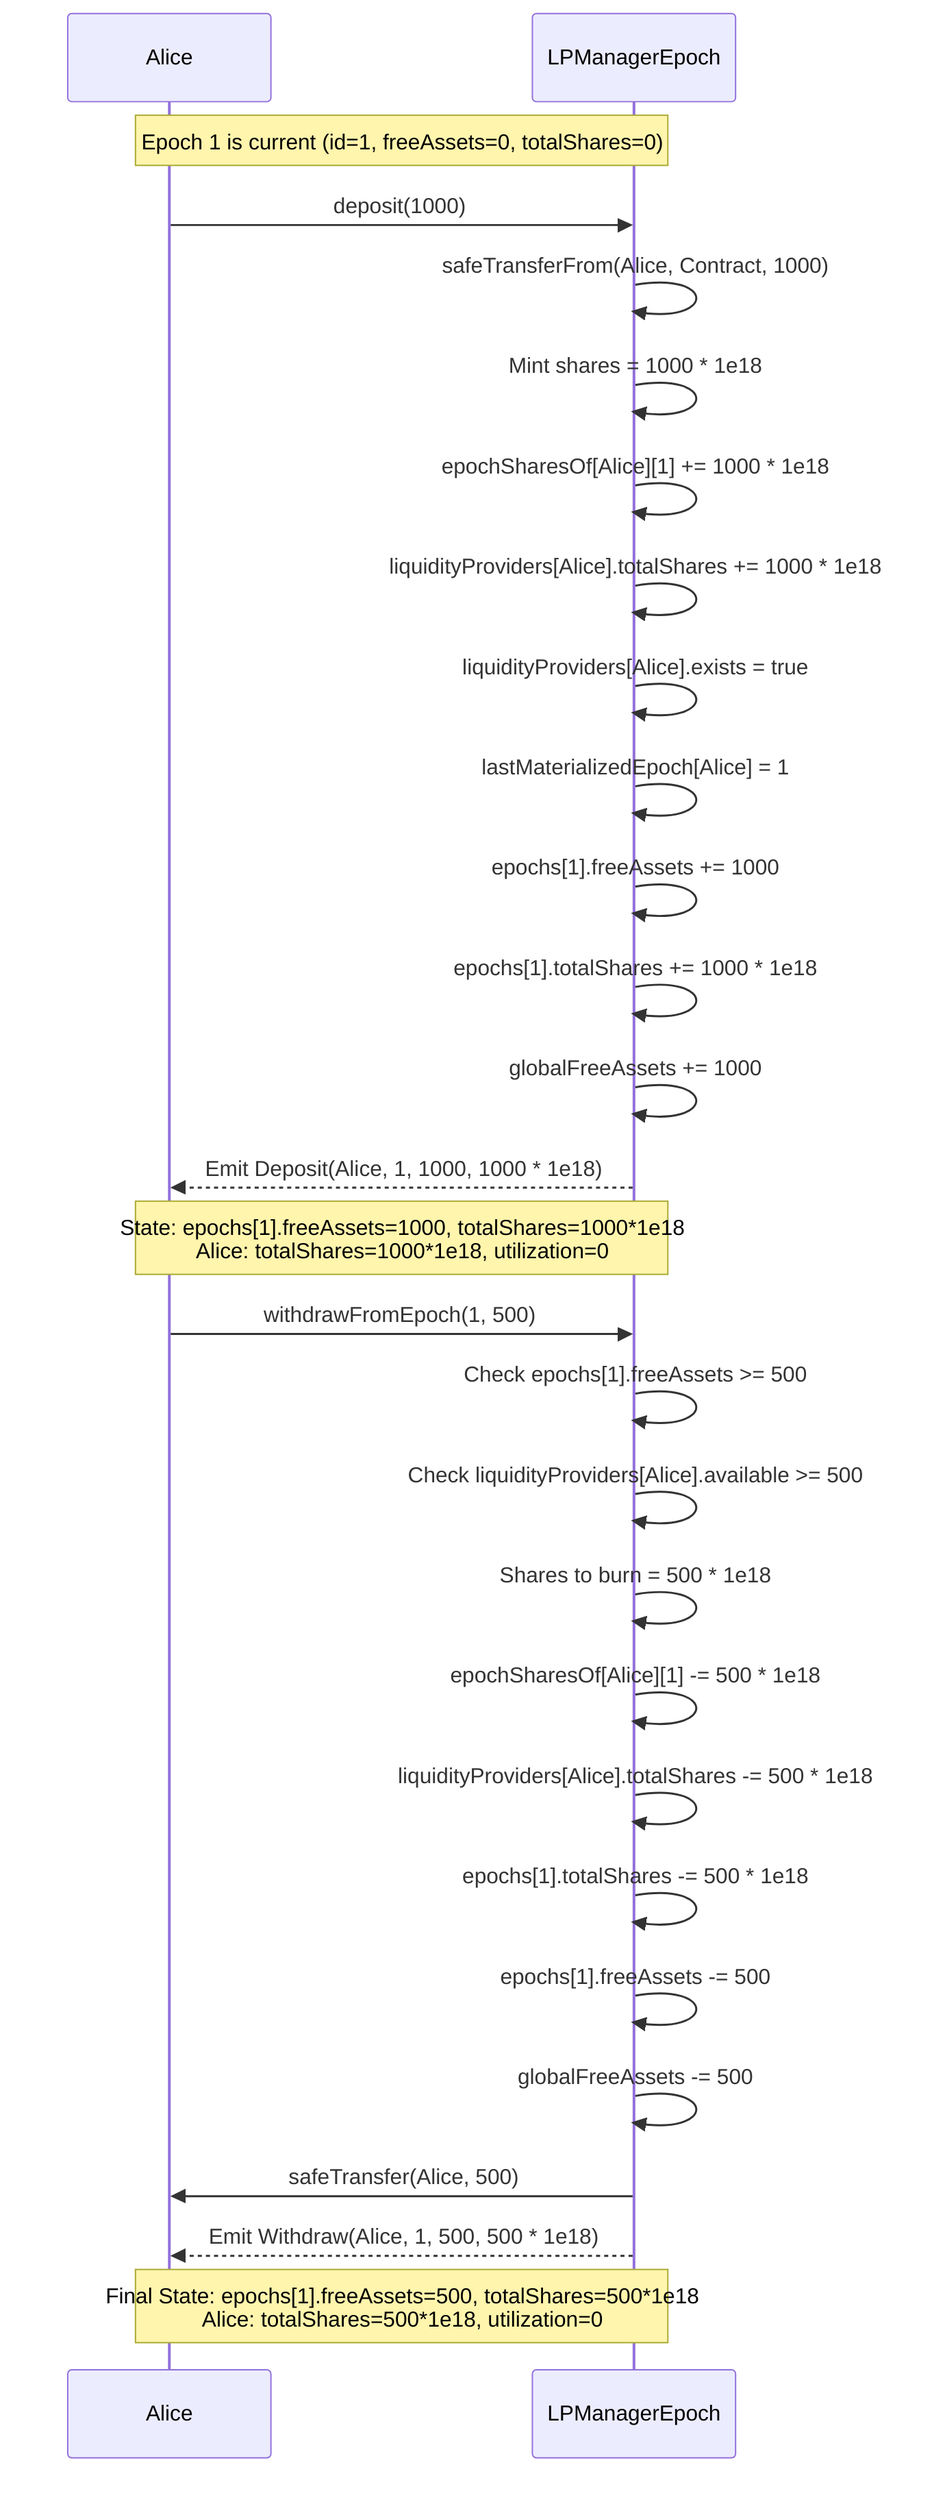 sequenceDiagram
    participant Alice
    participant Contract as LPManagerEpoch

    Note over Alice,Contract: Epoch 1 is current (id=1, freeAssets=0, totalShares=0)

    Alice->>Contract: deposit(1000)
    Contract->>Contract: safeTransferFrom(Alice, Contract, 1000)
    Contract->>Contract: Mint shares = 1000 * 1e18
    Contract->>Contract: epochSharesOf[Alice][1] += 1000 * 1e18
    Contract->>Contract: liquidityProviders[Alice].totalShares += 1000 * 1e18
    Contract->>Contract: liquidityProviders[Alice].exists = true
    Contract->>Contract: lastMaterializedEpoch[Alice] = 1
    Contract->>Contract: epochs[1].freeAssets += 1000
    Contract->>Contract: epochs[1].totalShares += 1000 * 1e18
    Contract->>Contract: globalFreeAssets += 1000
    Contract-->>Alice: Emit Deposit(Alice, 1, 1000, 1000 * 1e18)

    Note over Alice,Contract: State: epochs[1].freeAssets=1000, totalShares=1000*1e18<br>Alice: totalShares=1000*1e18, utilization=0

    Alice->>Contract: withdrawFromEpoch(1, 500)
    Contract->>Contract: Check epochs[1].freeAssets >= 500
    Contract->>Contract: Check liquidityProviders[Alice].available >= 500
    Contract->>Contract: Shares to burn = 500 * 1e18
    Contract->>Contract: epochSharesOf[Alice][1] -= 500 * 1e18
    Contract->>Contract: liquidityProviders[Alice].totalShares -= 500 * 1e18
    Contract->>Contract: epochs[1].totalShares -= 500 * 1e18
    Contract->>Contract: epochs[1].freeAssets -= 500
    Contract->>Contract: globalFreeAssets -= 500
    Contract->>Alice: safeTransfer(Alice, 500)
    Contract-->>Alice: Emit Withdraw(Alice, 1, 500, 500 * 1e18)

    Note over Alice,Contract: Final State: epochs[1].freeAssets=500, totalShares=500*1e18<br>Alice: totalShares=500*1e18, utilization=0